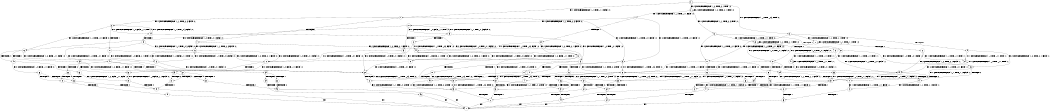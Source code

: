 digraph BCG {
size = "7, 10.5";
center = TRUE;
node [shape = circle];
0 [peripheries = 2];
0 -> 1 [label = "EX !1 !ATOMIC_EXCH_BRANCH (1, +1, TRUE, +1, 1, FALSE) !:0:"];
0 -> 2 [label = "EX !2 !ATOMIC_EXCH_BRANCH (1, +0, TRUE, +0, 1, TRUE) !:0:"];
0 -> 3 [label = "EX !0 !ATOMIC_EXCH_BRANCH (1, +1, TRUE, +0, 3, TRUE) !:0:"];
1 -> 4 [label = "TERMINATE !1"];
1 -> 5 [label = "EX !2 !ATOMIC_EXCH_BRANCH (1, +0, TRUE, +0, 1, FALSE) !:0:"];
1 -> 6 [label = "EX !0 !ATOMIC_EXCH_BRANCH (1, +1, TRUE, +0, 3, FALSE) !:0:"];
2 -> 7 [label = "EX !1 !ATOMIC_EXCH_BRANCH (1, +1, TRUE, +1, 1, FALSE) !:0:"];
2 -> 8 [label = "EX !0 !ATOMIC_EXCH_BRANCH (1, +1, TRUE, +0, 3, TRUE) !:0:"];
2 -> 2 [label = "EX !2 !ATOMIC_EXCH_BRANCH (1, +0, TRUE, +0, 1, TRUE) !:0:"];
3 -> 9 [label = "TERMINATE !0"];
3 -> 10 [label = "EX !1 !ATOMIC_EXCH_BRANCH (1, +1, TRUE, +1, 1, TRUE) !:0:"];
3 -> 11 [label = "EX !2 !ATOMIC_EXCH_BRANCH (1, +0, TRUE, +0, 1, FALSE) !:0:"];
4 -> 12 [label = "EX !2 !ATOMIC_EXCH_BRANCH (1, +0, TRUE, +0, 1, FALSE) !:0:"];
4 -> 13 [label = "EX !0 !ATOMIC_EXCH_BRANCH (1, +1, TRUE, +0, 3, FALSE) !:0:"];
5 -> 14 [label = "TERMINATE !1"];
5 -> 15 [label = "TERMINATE !2"];
5 -> 16 [label = "EX !0 !ATOMIC_EXCH_BRANCH (1, +1, TRUE, +0, 3, TRUE) !:0:"];
6 -> 17 [label = "TERMINATE !1"];
6 -> 18 [label = "EX !2 !ATOMIC_EXCH_BRANCH (1, +0, TRUE, +0, 1, FALSE) !:0:"];
6 -> 19 [label = "EX !0 !ATOMIC_EXCH_BRANCH (1, +0, FALSE, +1, 1, TRUE) !:0:"];
7 -> 20 [label = "TERMINATE !1"];
7 -> 21 [label = "EX !0 !ATOMIC_EXCH_BRANCH (1, +1, TRUE, +0, 3, FALSE) !:0:"];
7 -> 5 [label = "EX !2 !ATOMIC_EXCH_BRANCH (1, +0, TRUE, +0, 1, FALSE) !:0:"];
8 -> 22 [label = "TERMINATE !0"];
8 -> 23 [label = "EX !1 !ATOMIC_EXCH_BRANCH (1, +1, TRUE, +1, 1, TRUE) !:0:"];
8 -> 11 [label = "EX !2 !ATOMIC_EXCH_BRANCH (1, +0, TRUE, +0, 1, FALSE) !:0:"];
9 -> 24 [label = "EX !1 !ATOMIC_EXCH_BRANCH (1, +1, TRUE, +1, 1, TRUE) !:1:"];
9 -> 25 [label = "EX !2 !ATOMIC_EXCH_BRANCH (1, +0, TRUE, +0, 1, FALSE) !:1:"];
10 -> 26 [label = "TERMINATE !0"];
10 -> 27 [label = "EX !2 !ATOMIC_EXCH_BRANCH (1, +0, TRUE, +0, 1, FALSE) !:0:"];
10 -> 10 [label = "EX !1 !ATOMIC_EXCH_BRANCH (1, +1, TRUE, +1, 1, TRUE) !:0:"];
11 -> 28 [label = "TERMINATE !2"];
11 -> 29 [label = "TERMINATE !0"];
11 -> 16 [label = "EX !1 !ATOMIC_EXCH_BRANCH (1, +1, TRUE, +1, 1, FALSE) !:0:"];
12 -> 30 [label = "TERMINATE !2"];
12 -> 31 [label = "EX !0 !ATOMIC_EXCH_BRANCH (1, +1, TRUE, +0, 3, TRUE) !:0:"];
13 -> 32 [label = "EX !2 !ATOMIC_EXCH_BRANCH (1, +0, TRUE, +0, 1, FALSE) !:0:"];
13 -> 33 [label = "EX !0 !ATOMIC_EXCH_BRANCH (1, +0, FALSE, +1, 1, TRUE) !:0:"];
14 -> 30 [label = "TERMINATE !2"];
14 -> 31 [label = "EX !0 !ATOMIC_EXCH_BRANCH (1, +1, TRUE, +0, 3, TRUE) !:0:"];
15 -> 34 [label = "TERMINATE !1"];
15 -> 35 [label = "EX !0 !ATOMIC_EXCH_BRANCH (1, +1, TRUE, +0, 3, TRUE) !:0:"];
16 -> 36 [label = "TERMINATE !1"];
16 -> 37 [label = "TERMINATE !2"];
16 -> 38 [label = "TERMINATE !0"];
17 -> 32 [label = "EX !2 !ATOMIC_EXCH_BRANCH (1, +0, TRUE, +0, 1, FALSE) !:0:"];
17 -> 33 [label = "EX !0 !ATOMIC_EXCH_BRANCH (1, +0, FALSE, +1, 1, TRUE) !:0:"];
18 -> 39 [label = "TERMINATE !1"];
18 -> 40 [label = "TERMINATE !2"];
18 -> 41 [label = "EX !0 !ATOMIC_EXCH_BRANCH (1, +0, FALSE, +1, 1, FALSE) !:0:"];
19 -> 42 [label = "TERMINATE !1"];
19 -> 43 [label = "EX !2 !ATOMIC_EXCH_BRANCH (1, +0, TRUE, +0, 1, FALSE) !:0:"];
19 -> 6 [label = "EX !0 !ATOMIC_EXCH_BRANCH (1, +1, TRUE, +0, 3, FALSE) !:0:"];
20 -> 44 [label = "EX !0 !ATOMIC_EXCH_BRANCH (1, +1, TRUE, +0, 3, FALSE) !:0:"];
20 -> 12 [label = "EX !2 !ATOMIC_EXCH_BRANCH (1, +0, TRUE, +0, 1, FALSE) !:0:"];
21 -> 45 [label = "TERMINATE !1"];
21 -> 18 [label = "EX !2 !ATOMIC_EXCH_BRANCH (1, +0, TRUE, +0, 1, FALSE) !:0:"];
21 -> 46 [label = "EX !0 !ATOMIC_EXCH_BRANCH (1, +0, FALSE, +1, 1, TRUE) !:0:"];
22 -> 47 [label = "EX !1 !ATOMIC_EXCH_BRANCH (1, +1, TRUE, +1, 1, TRUE) !:1:"];
22 -> 25 [label = "EX !2 !ATOMIC_EXCH_BRANCH (1, +0, TRUE, +0, 1, FALSE) !:1:"];
23 -> 48 [label = "TERMINATE !0"];
23 -> 27 [label = "EX !2 !ATOMIC_EXCH_BRANCH (1, +0, TRUE, +0, 1, FALSE) !:0:"];
23 -> 23 [label = "EX !1 !ATOMIC_EXCH_BRANCH (1, +1, TRUE, +1, 1, TRUE) !:0:"];
24 -> 49 [label = "EX !2 !ATOMIC_EXCH_BRANCH (1, +0, TRUE, +0, 1, FALSE) !:1:"];
24 -> 24 [label = "EX !1 !ATOMIC_EXCH_BRANCH (1, +1, TRUE, +1, 1, TRUE) !:1:"];
25 -> 50 [label = "TERMINATE !2"];
25 -> 51 [label = "EX !1 !ATOMIC_EXCH_BRANCH (1, +1, TRUE, +1, 1, FALSE) !:1:"];
26 -> 49 [label = "EX !2 !ATOMIC_EXCH_BRANCH (1, +0, TRUE, +0, 1, FALSE) !:1:"];
26 -> 24 [label = "EX !1 !ATOMIC_EXCH_BRANCH (1, +1, TRUE, +1, 1, TRUE) !:1:"];
27 -> 52 [label = "TERMINATE !2"];
27 -> 53 [label = "TERMINATE !0"];
27 -> 16 [label = "EX !1 !ATOMIC_EXCH_BRANCH (1, +1, TRUE, +1, 1, FALSE) !:0:"];
28 -> 54 [label = "TERMINATE !0"];
28 -> 35 [label = "EX !1 !ATOMIC_EXCH_BRANCH (1, +1, TRUE, +1, 1, FALSE) !:0:"];
29 -> 50 [label = "TERMINATE !2"];
29 -> 51 [label = "EX !1 !ATOMIC_EXCH_BRANCH (1, +1, TRUE, +1, 1, FALSE) !:1:"];
30 -> 55 [label = "EX !0 !ATOMIC_EXCH_BRANCH (1, +1, TRUE, +0, 3, TRUE) !:0:"];
31 -> 56 [label = "TERMINATE !2"];
31 -> 57 [label = "TERMINATE !0"];
32 -> 58 [label = "TERMINATE !2"];
32 -> 59 [label = "EX !0 !ATOMIC_EXCH_BRANCH (1, +0, FALSE, +1, 1, FALSE) !:0:"];
33 -> 60 [label = "EX !2 !ATOMIC_EXCH_BRANCH (1, +0, TRUE, +0, 1, FALSE) !:0:"];
33 -> 13 [label = "EX !0 !ATOMIC_EXCH_BRANCH (1, +1, TRUE, +0, 3, FALSE) !:0:"];
34 -> 55 [label = "EX !0 !ATOMIC_EXCH_BRANCH (1, +1, TRUE, +0, 3, TRUE) !:0:"];
35 -> 61 [label = "TERMINATE !1"];
35 -> 62 [label = "TERMINATE !0"];
36 -> 56 [label = "TERMINATE !2"];
36 -> 57 [label = "TERMINATE !0"];
37 -> 61 [label = "TERMINATE !1"];
37 -> 62 [label = "TERMINATE !0"];
38 -> 63 [label = "TERMINATE !1"];
38 -> 64 [label = "TERMINATE !2"];
39 -> 58 [label = "TERMINATE !2"];
39 -> 59 [label = "EX !0 !ATOMIC_EXCH_BRANCH (1, +0, FALSE, +1, 1, FALSE) !:0:"];
40 -> 65 [label = "TERMINATE !1"];
40 -> 66 [label = "EX !0 !ATOMIC_EXCH_BRANCH (1, +0, FALSE, +1, 1, FALSE) !:0:"];
41 -> 67 [label = "TERMINATE !1"];
41 -> 68 [label = "TERMINATE !2"];
41 -> 69 [label = "TERMINATE !0"];
42 -> 60 [label = "EX !2 !ATOMIC_EXCH_BRANCH (1, +0, TRUE, +0, 1, FALSE) !:0:"];
42 -> 13 [label = "EX !0 !ATOMIC_EXCH_BRANCH (1, +1, TRUE, +0, 3, FALSE) !:0:"];
43 -> 70 [label = "TERMINATE !1"];
43 -> 71 [label = "TERMINATE !2"];
43 -> 16 [label = "EX !0 !ATOMIC_EXCH_BRANCH (1, +1, TRUE, +0, 3, TRUE) !:0:"];
44 -> 32 [label = "EX !2 !ATOMIC_EXCH_BRANCH (1, +0, TRUE, +0, 1, FALSE) !:0:"];
44 -> 72 [label = "EX !0 !ATOMIC_EXCH_BRANCH (1, +0, FALSE, +1, 1, TRUE) !:0:"];
45 -> 32 [label = "EX !2 !ATOMIC_EXCH_BRANCH (1, +0, TRUE, +0, 1, FALSE) !:0:"];
45 -> 72 [label = "EX !0 !ATOMIC_EXCH_BRANCH (1, +0, FALSE, +1, 1, TRUE) !:0:"];
46 -> 73 [label = "TERMINATE !1"];
46 -> 43 [label = "EX !2 !ATOMIC_EXCH_BRANCH (1, +0, TRUE, +0, 1, FALSE) !:0:"];
46 -> 21 [label = "EX !0 !ATOMIC_EXCH_BRANCH (1, +1, TRUE, +0, 3, FALSE) !:0:"];
47 -> 49 [label = "EX !2 !ATOMIC_EXCH_BRANCH (1, +0, TRUE, +0, 1, FALSE) !:1:"];
47 -> 47 [label = "EX !1 !ATOMIC_EXCH_BRANCH (1, +1, TRUE, +1, 1, TRUE) !:1:"];
48 -> 49 [label = "EX !2 !ATOMIC_EXCH_BRANCH (1, +0, TRUE, +0, 1, FALSE) !:1:"];
48 -> 47 [label = "EX !1 !ATOMIC_EXCH_BRANCH (1, +1, TRUE, +1, 1, TRUE) !:1:"];
49 -> 74 [label = "TERMINATE !2"];
49 -> 51 [label = "EX !1 !ATOMIC_EXCH_BRANCH (1, +1, TRUE, +1, 1, FALSE) !:1:"];
50 -> 75 [label = "EX !1 !ATOMIC_EXCH_BRANCH (1, +1, TRUE, +1, 1, FALSE) !:1:"];
51 -> 63 [label = "TERMINATE !1"];
51 -> 64 [label = "TERMINATE !2"];
52 -> 76 [label = "TERMINATE !0"];
52 -> 35 [label = "EX !1 !ATOMIC_EXCH_BRANCH (1, +1, TRUE, +1, 1, FALSE) !:0:"];
53 -> 74 [label = "TERMINATE !2"];
53 -> 51 [label = "EX !1 !ATOMIC_EXCH_BRANCH (1, +1, TRUE, +1, 1, FALSE) !:1:"];
54 -> 77 [label = "EX !1 !ATOMIC_EXCH_BRANCH (1, +1, TRUE, +1, 1, FALSE) !:2:"];
55 -> 78 [label = "TERMINATE !0"];
56 -> 78 [label = "TERMINATE !0"];
57 -> 79 [label = "TERMINATE !2"];
58 -> 80 [label = "EX !0 !ATOMIC_EXCH_BRANCH (1, +0, FALSE, +1, 1, FALSE) !:0:"];
59 -> 81 [label = "TERMINATE !2"];
59 -> 82 [label = "TERMINATE !0"];
60 -> 83 [label = "TERMINATE !2"];
60 -> 31 [label = "EX !0 !ATOMIC_EXCH_BRANCH (1, +1, TRUE, +0, 3, TRUE) !:0:"];
61 -> 78 [label = "TERMINATE !0"];
62 -> 84 [label = "TERMINATE !1"];
63 -> 79 [label = "TERMINATE !2"];
64 -> 85 [label = "TERMINATE !1"];
65 -> 80 [label = "EX !0 !ATOMIC_EXCH_BRANCH (1, +0, FALSE, +1, 1, FALSE) !:0:"];
66 -> 86 [label = "TERMINATE !1"];
66 -> 87 [label = "TERMINATE !0"];
67 -> 81 [label = "TERMINATE !2"];
67 -> 82 [label = "TERMINATE !0"];
68 -> 86 [label = "TERMINATE !1"];
68 -> 87 [label = "TERMINATE !0"];
69 -> 88 [label = "TERMINATE !1"];
69 -> 89 [label = "TERMINATE !2"];
70 -> 83 [label = "TERMINATE !2"];
70 -> 31 [label = "EX !0 !ATOMIC_EXCH_BRANCH (1, +1, TRUE, +0, 3, TRUE) !:0:"];
71 -> 90 [label = "TERMINATE !1"];
71 -> 35 [label = "EX !0 !ATOMIC_EXCH_BRANCH (1, +1, TRUE, +0, 3, TRUE) !:0:"];
72 -> 60 [label = "EX !2 !ATOMIC_EXCH_BRANCH (1, +0, TRUE, +0, 1, FALSE) !:0:"];
72 -> 44 [label = "EX !0 !ATOMIC_EXCH_BRANCH (1, +1, TRUE, +0, 3, FALSE) !:0:"];
73 -> 60 [label = "EX !2 !ATOMIC_EXCH_BRANCH (1, +0, TRUE, +0, 1, FALSE) !:0:"];
73 -> 44 [label = "EX !0 !ATOMIC_EXCH_BRANCH (1, +1, TRUE, +0, 3, FALSE) !:0:"];
74 -> 75 [label = "EX !1 !ATOMIC_EXCH_BRANCH (1, +1, TRUE, +1, 1, FALSE) !:1:"];
75 -> 85 [label = "TERMINATE !1"];
76 -> 77 [label = "EX !1 !ATOMIC_EXCH_BRANCH (1, +1, TRUE, +1, 1, FALSE) !:2:"];
77 -> 84 [label = "TERMINATE !1"];
78 -> 91 [label = "exit"];
79 -> 91 [label = "exit"];
80 -> 92 [label = "TERMINATE !0"];
81 -> 92 [label = "TERMINATE !0"];
82 -> 93 [label = "TERMINATE !2"];
83 -> 55 [label = "EX !0 !ATOMIC_EXCH_BRANCH (1, +1, TRUE, +0, 3, TRUE) !:0:"];
84 -> 91 [label = "exit"];
85 -> 91 [label = "exit"];
86 -> 92 [label = "TERMINATE !0"];
87 -> 94 [label = "TERMINATE !1"];
88 -> 93 [label = "TERMINATE !2"];
89 -> 95 [label = "TERMINATE !1"];
90 -> 55 [label = "EX !0 !ATOMIC_EXCH_BRANCH (1, +1, TRUE, +0, 3, TRUE) !:0:"];
92 -> 91 [label = "exit"];
93 -> 91 [label = "exit"];
94 -> 91 [label = "exit"];
95 -> 91 [label = "exit"];
}
